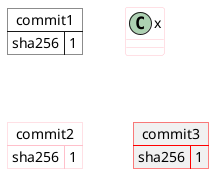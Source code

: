 {
  "sha1": "6sgl3ccomqg75h7v730i6s4oe0xf6ou",
  "insertion": {
    "when": "2024-05-30T20:48:21.038Z",
    "url": "https://github.com/plantuml/plantuml/issues/1047#issuecomment-1160565309",
    "user": "plantuml@gmail.com"
  }
}
@startuml
map commit1 #white {
  sha256 => 1
}
class x #white ##pink {
}
map commit2 #white ##pink {
  sha256 => 1
}
map commit3 #line:red {
  sha256 => 1
}
@enduml
